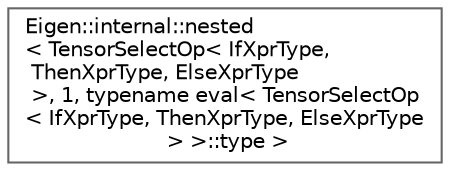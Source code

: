 digraph "类继承关系图"
{
 // LATEX_PDF_SIZE
  bgcolor="transparent";
  edge [fontname=Helvetica,fontsize=10,labelfontname=Helvetica,labelfontsize=10];
  node [fontname=Helvetica,fontsize=10,shape=box,height=0.2,width=0.4];
  rankdir="LR";
  Node0 [id="Node000000",label="Eigen::internal::nested\l\< TensorSelectOp\< IfXprType,\l ThenXprType, ElseXprType\l \>, 1, typename eval\< TensorSelectOp\l\< IfXprType, ThenXprType, ElseXprType\l \> \>::type \>",height=0.2,width=0.4,color="grey40", fillcolor="white", style="filled",URL="$struct_eigen_1_1internal_1_1nested_3_01_tensor_select_op_3_01_if_xpr_type_00_01_then_xpr_type_0010d0192d54c3f780dbab86be6337fa47.html",tooltip=" "];
}
